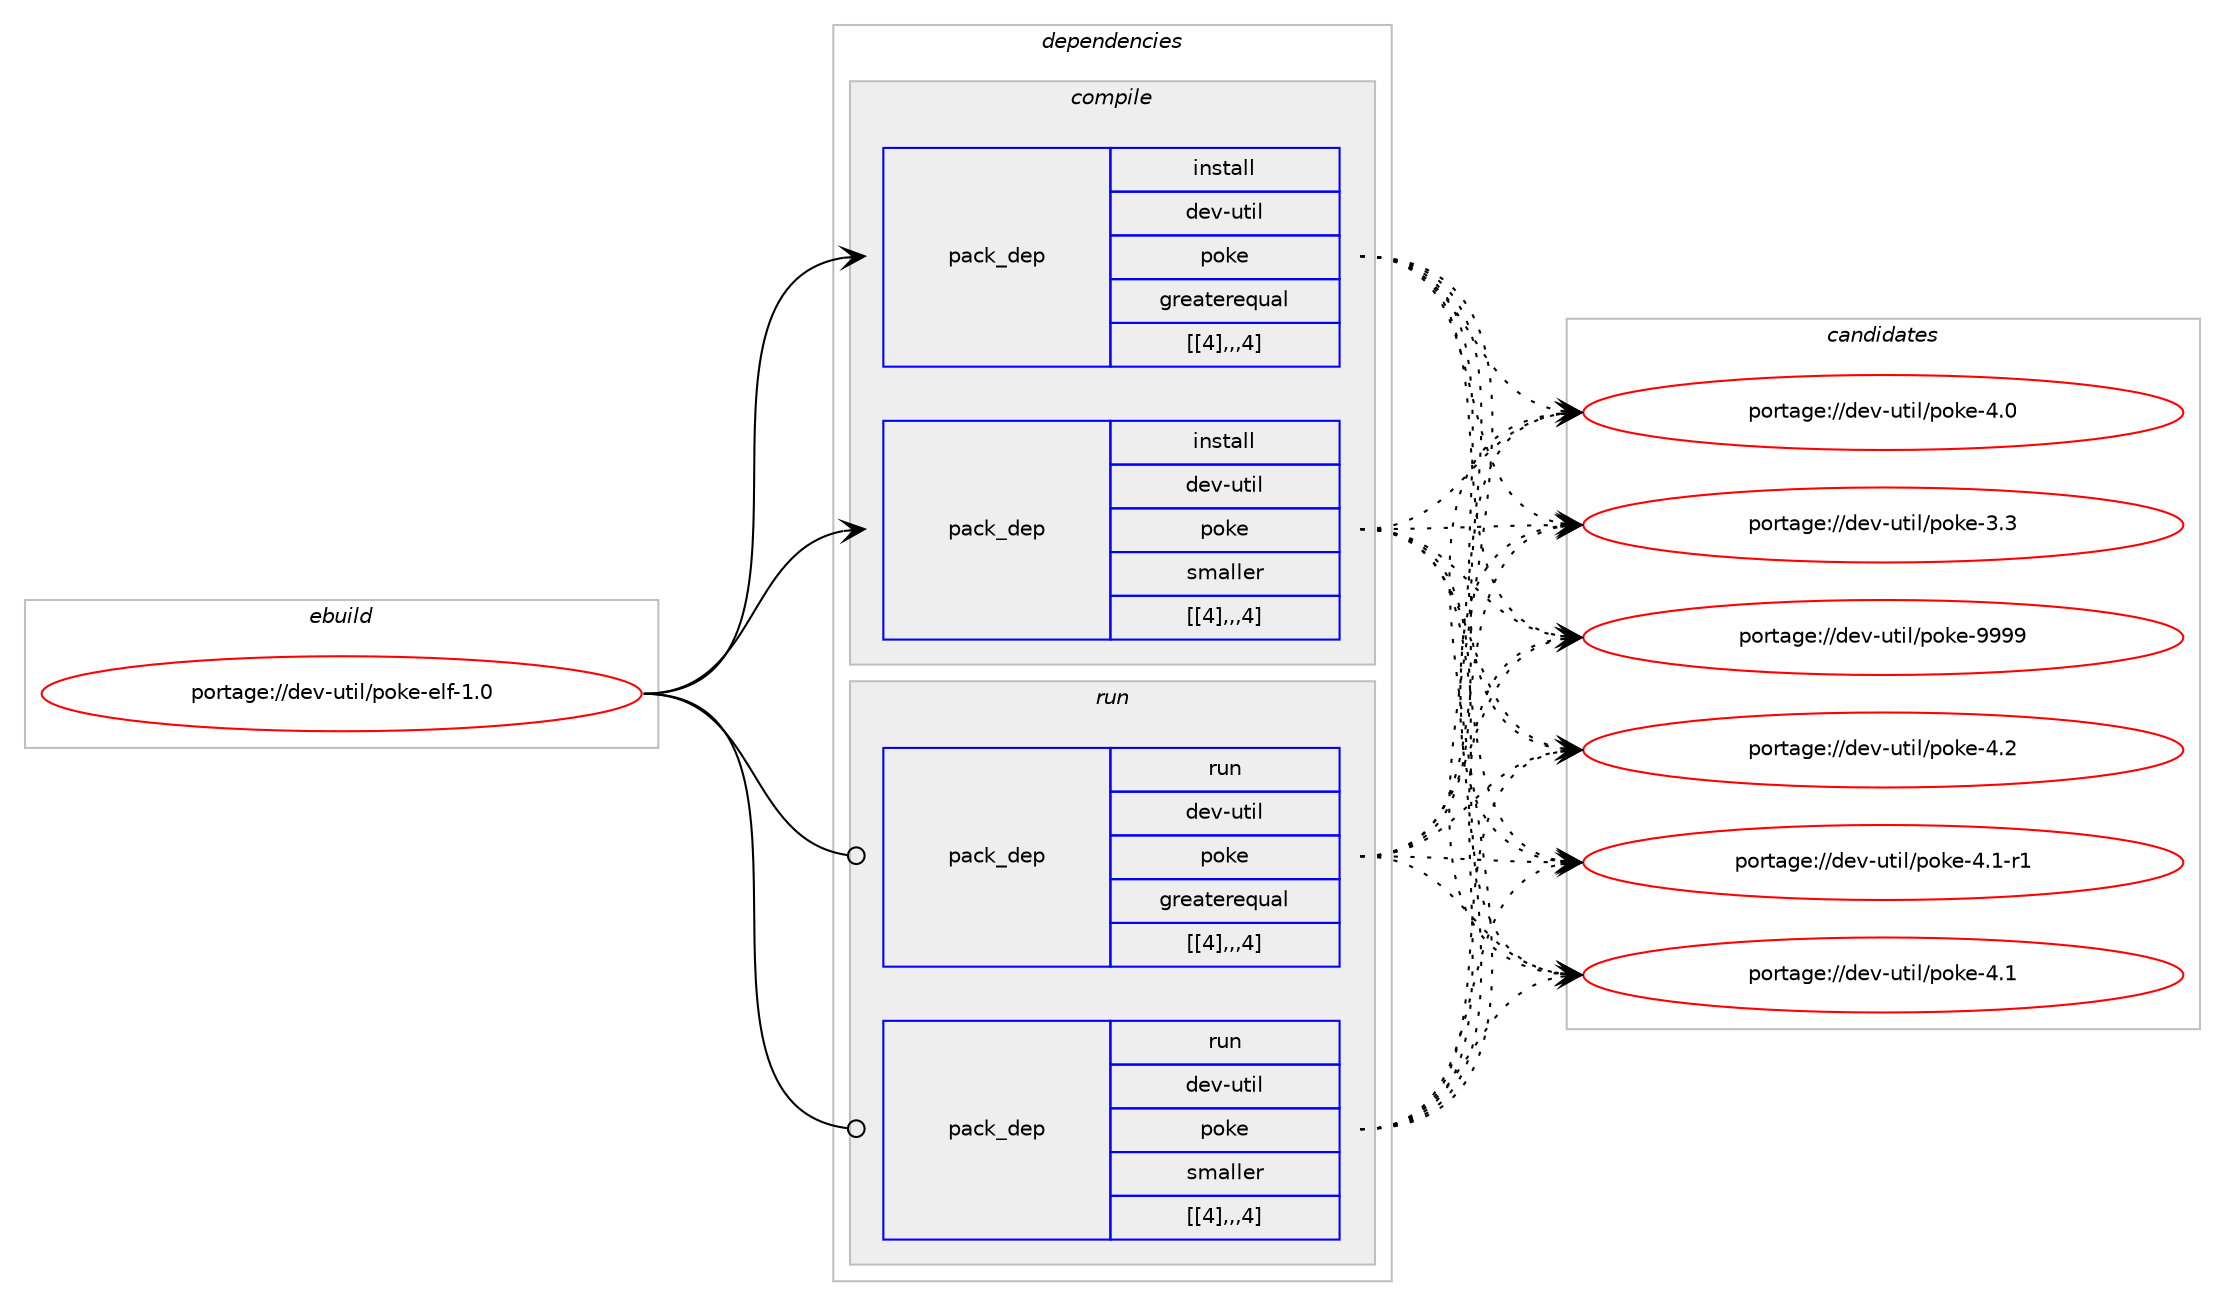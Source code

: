 digraph prolog {

# *************
# Graph options
# *************

newrank=true;
concentrate=true;
compound=true;
graph [rankdir=LR,fontname=Helvetica,fontsize=10,ranksep=1.5];#, ranksep=2.5, nodesep=0.2];
edge  [arrowhead=vee];
node  [fontname=Helvetica,fontsize=10];

# **********
# The ebuild
# **********

subgraph cluster_leftcol {
color=gray;
label=<<i>ebuild</i>>;
id [label="portage://dev-util/poke-elf-1.0", color=red, width=4, href="../dev-util/poke-elf-1.0.svg"];
}

# ****************
# The dependencies
# ****************

subgraph cluster_midcol {
color=gray;
label=<<i>dependencies</i>>;
subgraph cluster_compile {
fillcolor="#eeeeee";
style=filled;
label=<<i>compile</i>>;
subgraph pack157640 {
dependency222435 [label=<<TABLE BORDER="0" CELLBORDER="1" CELLSPACING="0" CELLPADDING="4" WIDTH="220"><TR><TD ROWSPAN="6" CELLPADDING="30">pack_dep</TD></TR><TR><TD WIDTH="110">install</TD></TR><TR><TD>dev-util</TD></TR><TR><TD>poke</TD></TR><TR><TD>greaterequal</TD></TR><TR><TD>[[4],,,4]</TD></TR></TABLE>>, shape=none, color=blue];
}
id:e -> dependency222435:w [weight=20,style="solid",arrowhead="vee"];
subgraph pack157641 {
dependency222436 [label=<<TABLE BORDER="0" CELLBORDER="1" CELLSPACING="0" CELLPADDING="4" WIDTH="220"><TR><TD ROWSPAN="6" CELLPADDING="30">pack_dep</TD></TR><TR><TD WIDTH="110">install</TD></TR><TR><TD>dev-util</TD></TR><TR><TD>poke</TD></TR><TR><TD>smaller</TD></TR><TR><TD>[[4],,,4]</TD></TR></TABLE>>, shape=none, color=blue];
}
id:e -> dependency222436:w [weight=20,style="solid",arrowhead="vee"];
}
subgraph cluster_compileandrun {
fillcolor="#eeeeee";
style=filled;
label=<<i>compile and run</i>>;
}
subgraph cluster_run {
fillcolor="#eeeeee";
style=filled;
label=<<i>run</i>>;
subgraph pack157642 {
dependency222437 [label=<<TABLE BORDER="0" CELLBORDER="1" CELLSPACING="0" CELLPADDING="4" WIDTH="220"><TR><TD ROWSPAN="6" CELLPADDING="30">pack_dep</TD></TR><TR><TD WIDTH="110">run</TD></TR><TR><TD>dev-util</TD></TR><TR><TD>poke</TD></TR><TR><TD>greaterequal</TD></TR><TR><TD>[[4],,,4]</TD></TR></TABLE>>, shape=none, color=blue];
}
id:e -> dependency222437:w [weight=20,style="solid",arrowhead="odot"];
subgraph pack157643 {
dependency222438 [label=<<TABLE BORDER="0" CELLBORDER="1" CELLSPACING="0" CELLPADDING="4" WIDTH="220"><TR><TD ROWSPAN="6" CELLPADDING="30">pack_dep</TD></TR><TR><TD WIDTH="110">run</TD></TR><TR><TD>dev-util</TD></TR><TR><TD>poke</TD></TR><TR><TD>smaller</TD></TR><TR><TD>[[4],,,4]</TD></TR></TABLE>>, shape=none, color=blue];
}
id:e -> dependency222438:w [weight=20,style="solid",arrowhead="odot"];
}
}

# **************
# The candidates
# **************

subgraph cluster_choices {
rank=same;
color=gray;
label=<<i>candidates</i>>;

subgraph choice157640 {
color=black;
nodesep=1;
choice10010111845117116105108471121111071014557575757 [label="portage://dev-util/poke-9999", color=red, width=4,href="../dev-util/poke-9999.svg"];
choice100101118451171161051084711211110710145524650 [label="portage://dev-util/poke-4.2", color=red, width=4,href="../dev-util/poke-4.2.svg"];
choice1001011184511711610510847112111107101455246494511449 [label="portage://dev-util/poke-4.1-r1", color=red, width=4,href="../dev-util/poke-4.1-r1.svg"];
choice100101118451171161051084711211110710145524649 [label="portage://dev-util/poke-4.1", color=red, width=4,href="../dev-util/poke-4.1.svg"];
choice100101118451171161051084711211110710145524648 [label="portage://dev-util/poke-4.0", color=red, width=4,href="../dev-util/poke-4.0.svg"];
choice100101118451171161051084711211110710145514651 [label="portage://dev-util/poke-3.3", color=red, width=4,href="../dev-util/poke-3.3.svg"];
dependency222435:e -> choice10010111845117116105108471121111071014557575757:w [style=dotted,weight="100"];
dependency222435:e -> choice100101118451171161051084711211110710145524650:w [style=dotted,weight="100"];
dependency222435:e -> choice1001011184511711610510847112111107101455246494511449:w [style=dotted,weight="100"];
dependency222435:e -> choice100101118451171161051084711211110710145524649:w [style=dotted,weight="100"];
dependency222435:e -> choice100101118451171161051084711211110710145524648:w [style=dotted,weight="100"];
dependency222435:e -> choice100101118451171161051084711211110710145514651:w [style=dotted,weight="100"];
}
subgraph choice157641 {
color=black;
nodesep=1;
choice10010111845117116105108471121111071014557575757 [label="portage://dev-util/poke-9999", color=red, width=4,href="../dev-util/poke-9999.svg"];
choice100101118451171161051084711211110710145524650 [label="portage://dev-util/poke-4.2", color=red, width=4,href="../dev-util/poke-4.2.svg"];
choice1001011184511711610510847112111107101455246494511449 [label="portage://dev-util/poke-4.1-r1", color=red, width=4,href="../dev-util/poke-4.1-r1.svg"];
choice100101118451171161051084711211110710145524649 [label="portage://dev-util/poke-4.1", color=red, width=4,href="../dev-util/poke-4.1.svg"];
choice100101118451171161051084711211110710145524648 [label="portage://dev-util/poke-4.0", color=red, width=4,href="../dev-util/poke-4.0.svg"];
choice100101118451171161051084711211110710145514651 [label="portage://dev-util/poke-3.3", color=red, width=4,href="../dev-util/poke-3.3.svg"];
dependency222436:e -> choice10010111845117116105108471121111071014557575757:w [style=dotted,weight="100"];
dependency222436:e -> choice100101118451171161051084711211110710145524650:w [style=dotted,weight="100"];
dependency222436:e -> choice1001011184511711610510847112111107101455246494511449:w [style=dotted,weight="100"];
dependency222436:e -> choice100101118451171161051084711211110710145524649:w [style=dotted,weight="100"];
dependency222436:e -> choice100101118451171161051084711211110710145524648:w [style=dotted,weight="100"];
dependency222436:e -> choice100101118451171161051084711211110710145514651:w [style=dotted,weight="100"];
}
subgraph choice157642 {
color=black;
nodesep=1;
choice10010111845117116105108471121111071014557575757 [label="portage://dev-util/poke-9999", color=red, width=4,href="../dev-util/poke-9999.svg"];
choice100101118451171161051084711211110710145524650 [label="portage://dev-util/poke-4.2", color=red, width=4,href="../dev-util/poke-4.2.svg"];
choice1001011184511711610510847112111107101455246494511449 [label="portage://dev-util/poke-4.1-r1", color=red, width=4,href="../dev-util/poke-4.1-r1.svg"];
choice100101118451171161051084711211110710145524649 [label="portage://dev-util/poke-4.1", color=red, width=4,href="../dev-util/poke-4.1.svg"];
choice100101118451171161051084711211110710145524648 [label="portage://dev-util/poke-4.0", color=red, width=4,href="../dev-util/poke-4.0.svg"];
choice100101118451171161051084711211110710145514651 [label="portage://dev-util/poke-3.3", color=red, width=4,href="../dev-util/poke-3.3.svg"];
dependency222437:e -> choice10010111845117116105108471121111071014557575757:w [style=dotted,weight="100"];
dependency222437:e -> choice100101118451171161051084711211110710145524650:w [style=dotted,weight="100"];
dependency222437:e -> choice1001011184511711610510847112111107101455246494511449:w [style=dotted,weight="100"];
dependency222437:e -> choice100101118451171161051084711211110710145524649:w [style=dotted,weight="100"];
dependency222437:e -> choice100101118451171161051084711211110710145524648:w [style=dotted,weight="100"];
dependency222437:e -> choice100101118451171161051084711211110710145514651:w [style=dotted,weight="100"];
}
subgraph choice157643 {
color=black;
nodesep=1;
choice10010111845117116105108471121111071014557575757 [label="portage://dev-util/poke-9999", color=red, width=4,href="../dev-util/poke-9999.svg"];
choice100101118451171161051084711211110710145524650 [label="portage://dev-util/poke-4.2", color=red, width=4,href="../dev-util/poke-4.2.svg"];
choice1001011184511711610510847112111107101455246494511449 [label="portage://dev-util/poke-4.1-r1", color=red, width=4,href="../dev-util/poke-4.1-r1.svg"];
choice100101118451171161051084711211110710145524649 [label="portage://dev-util/poke-4.1", color=red, width=4,href="../dev-util/poke-4.1.svg"];
choice100101118451171161051084711211110710145524648 [label="portage://dev-util/poke-4.0", color=red, width=4,href="../dev-util/poke-4.0.svg"];
choice100101118451171161051084711211110710145514651 [label="portage://dev-util/poke-3.3", color=red, width=4,href="../dev-util/poke-3.3.svg"];
dependency222438:e -> choice10010111845117116105108471121111071014557575757:w [style=dotted,weight="100"];
dependency222438:e -> choice100101118451171161051084711211110710145524650:w [style=dotted,weight="100"];
dependency222438:e -> choice1001011184511711610510847112111107101455246494511449:w [style=dotted,weight="100"];
dependency222438:e -> choice100101118451171161051084711211110710145524649:w [style=dotted,weight="100"];
dependency222438:e -> choice100101118451171161051084711211110710145524648:w [style=dotted,weight="100"];
dependency222438:e -> choice100101118451171161051084711211110710145514651:w [style=dotted,weight="100"];
}
}

}
